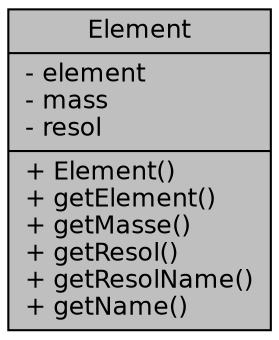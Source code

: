 digraph "Element"
{
 // INTERACTIVE_SVG=YES
  edge [fontname="Helvetica",fontsize="12",labelfontname="Helvetica",labelfontsize="12"];
  node [fontname="Helvetica",fontsize="12",shape=record];
  Node1 [label="{Element\n|- element\l- mass\l- resol\l|+ Element()\l+ getElement()\l+ getMasse()\l+ getResol()\l+ getResolName()\l+ getName()\l}",height=0.2,width=0.4,color="black", fillcolor="grey75", style="filled" fontcolor="black"];
}
